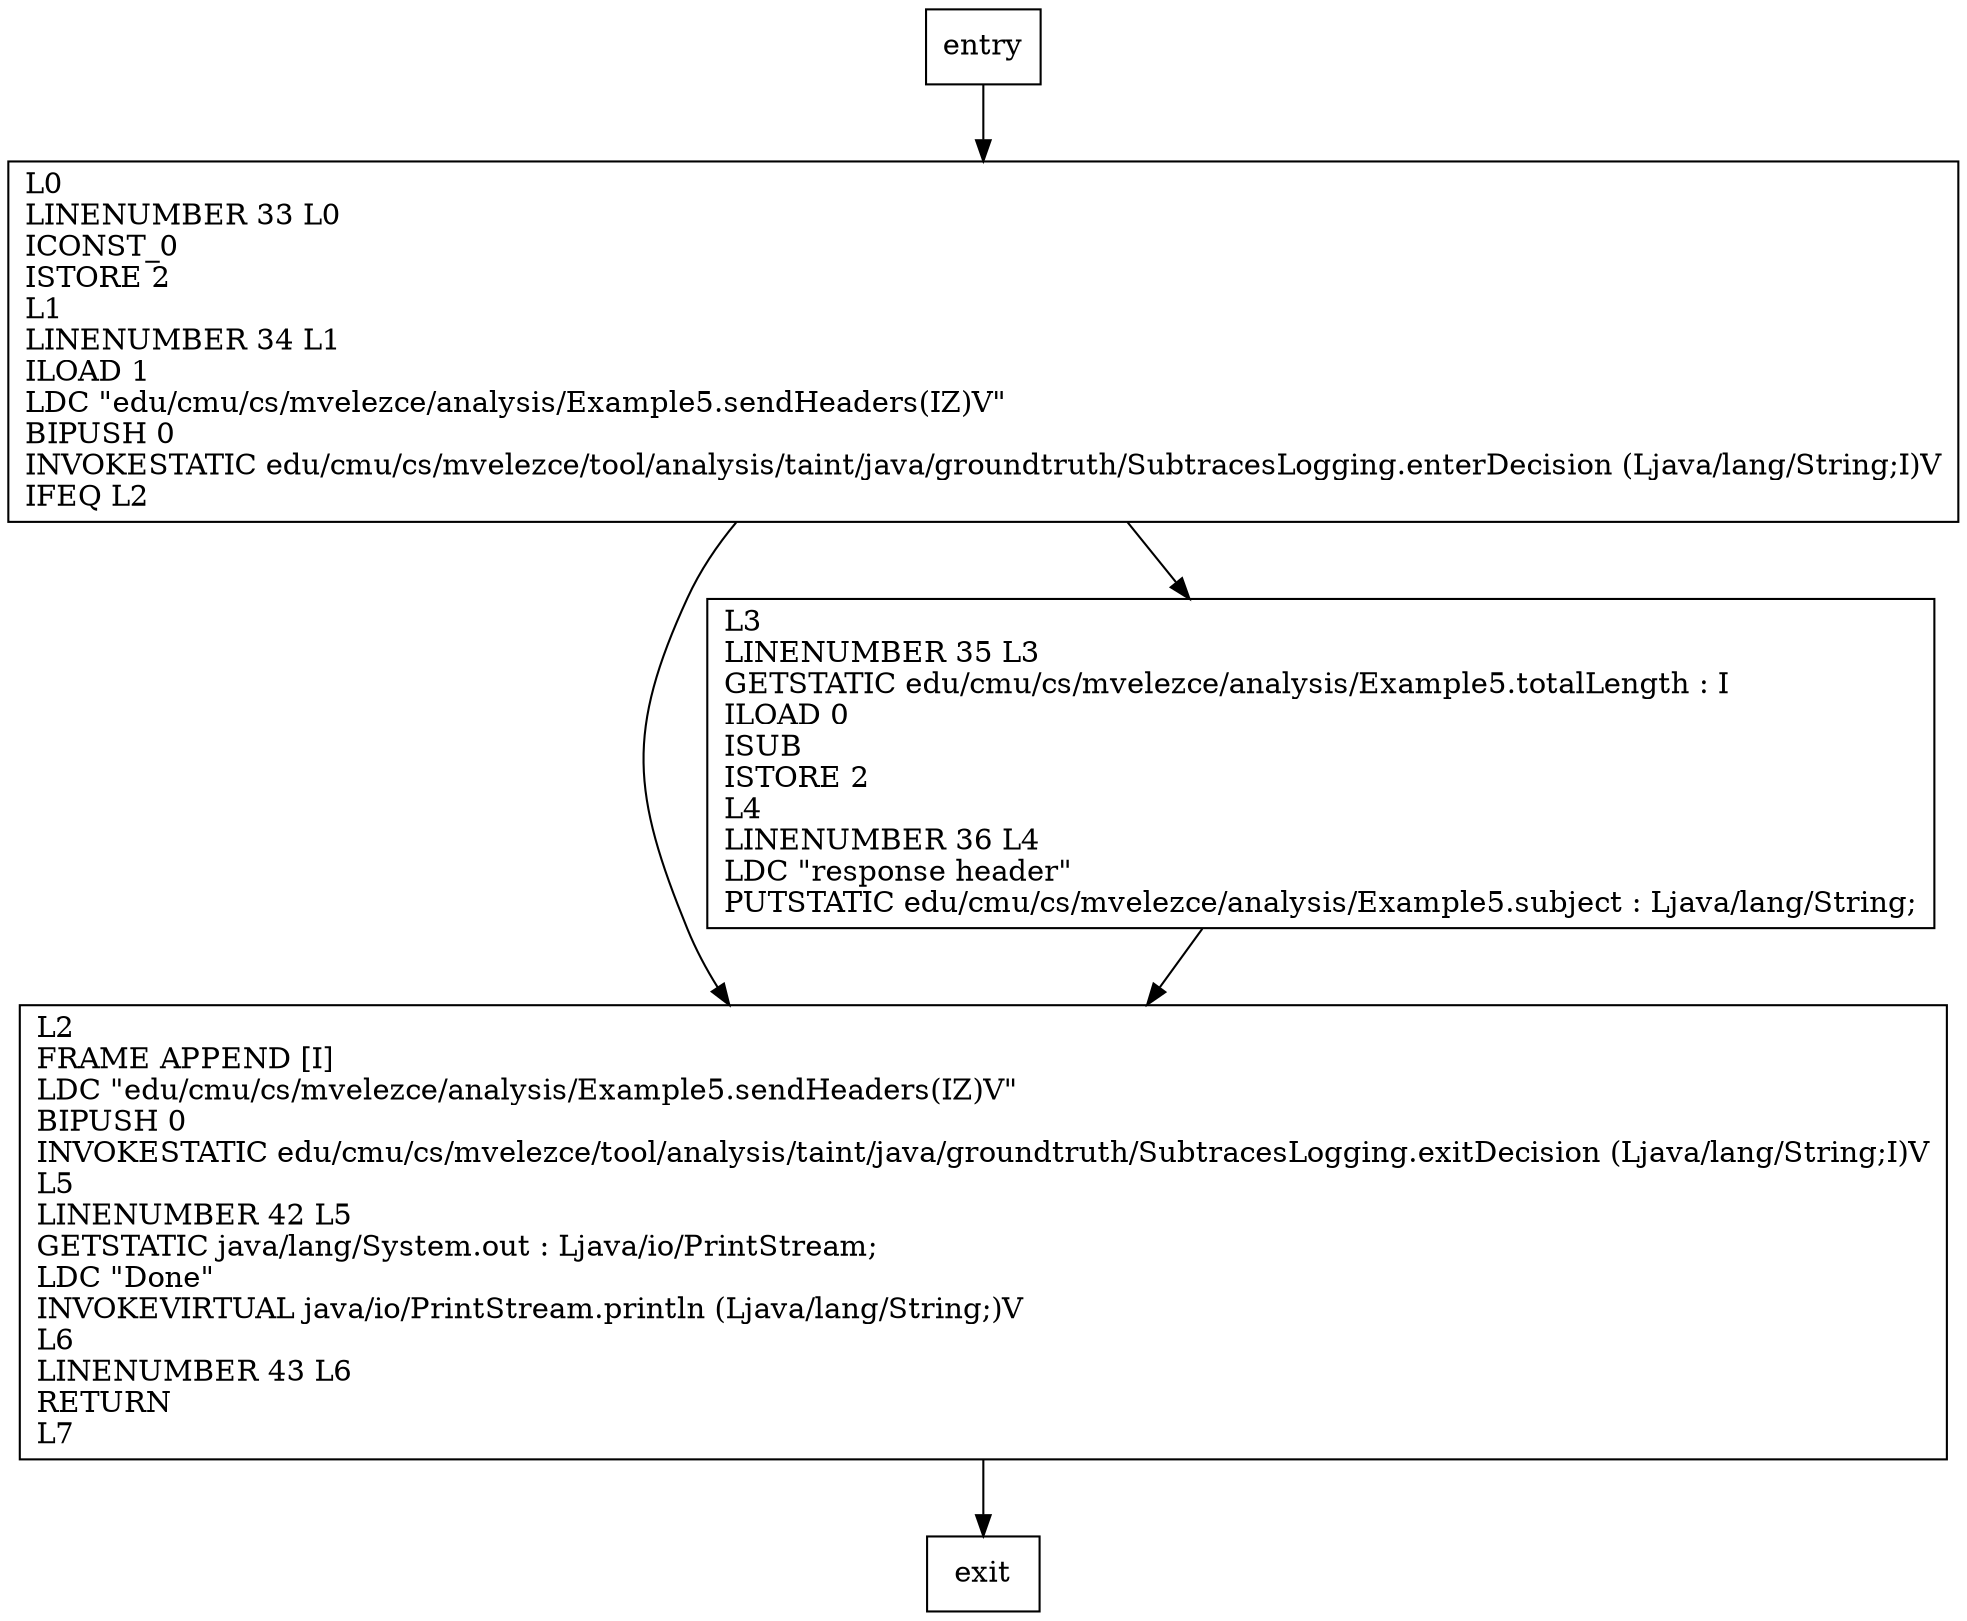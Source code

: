 digraph sendHeaders {
node [shape=record];
282265585 [label="L0\lLINENUMBER 33 L0\lICONST_0\lISTORE 2\lL1\lLINENUMBER 34 L1\lILOAD 1\lLDC \"edu/cmu/cs/mvelezce/analysis/Example5.sendHeaders(IZ)V\"\lBIPUSH 0\lINVOKESTATIC edu/cmu/cs/mvelezce/tool/analysis/taint/java/groundtruth/SubtracesLogging.enterDecision (Ljava/lang/String;I)V\lIFEQ L2\l"];
1048855692 [label="L2\lFRAME APPEND [I]\lLDC \"edu/cmu/cs/mvelezce/analysis/Example5.sendHeaders(IZ)V\"\lBIPUSH 0\lINVOKESTATIC edu/cmu/cs/mvelezce/tool/analysis/taint/java/groundtruth/SubtracesLogging.exitDecision (Ljava/lang/String;I)V\lL5\lLINENUMBER 42 L5\lGETSTATIC java/lang/System.out : Ljava/io/PrintStream;\lLDC \"Done\"\lINVOKEVIRTUAL java/io/PrintStream.println (Ljava/lang/String;)V\lL6\lLINENUMBER 43 L6\lRETURN\lL7\l"];
1297836716 [label="L3\lLINENUMBER 35 L3\lGETSTATIC edu/cmu/cs/mvelezce/analysis/Example5.totalLength : I\lILOAD 0\lISUB\lISTORE 2\lL4\lLINENUMBER 36 L4\lLDC \"response header\"\lPUTSTATIC edu/cmu/cs/mvelezce/analysis/Example5.subject : Ljava/lang/String;\l"];
entry;
exit;
entry -> 282265585;
282265585 -> 1048855692;
282265585 -> 1297836716;
1048855692 -> exit;
1297836716 -> 1048855692;
}
